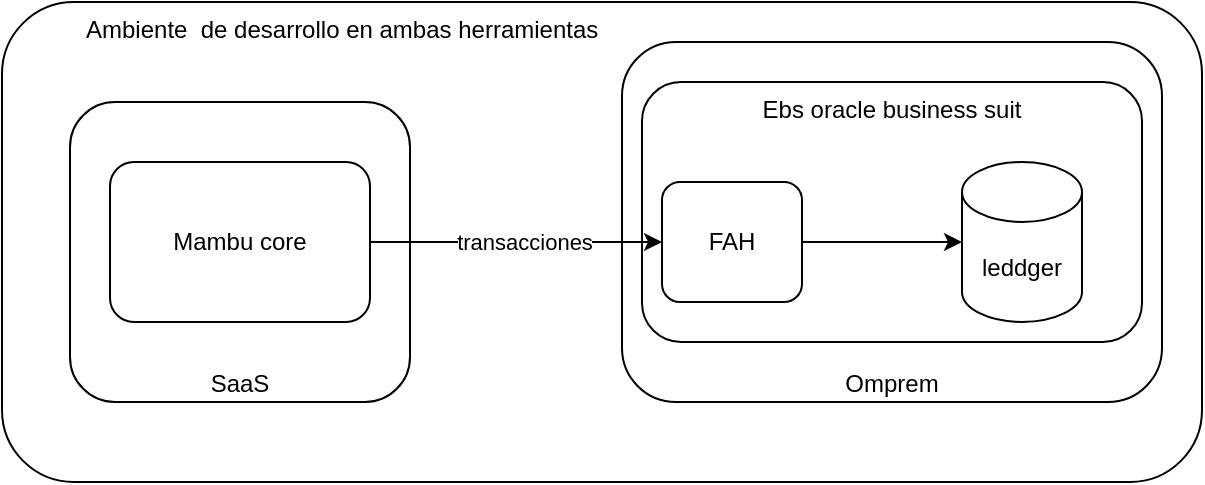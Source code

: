 <mxfile version="20.6.0" type="github" pages="2">
  <diagram id="9joGUydrtn-kThI4bQew" name="Estructura de la prueba">
    <mxGraphModel dx="1021" dy="461" grid="1" gridSize="10" guides="1" tooltips="1" connect="1" arrows="1" fold="1" page="1" pageScale="1" pageWidth="850" pageHeight="1100" math="0" shadow="0">
      <root>
        <mxCell id="0" />
        <mxCell id="1" parent="0" />
        <mxCell id="Y77LHZ3hvPIG6Uhx92q0-9" value="&lt;blockquote style=&quot;margin: 0 0 0 40px; border: none; padding: 0px;&quot;&gt;Ambiente&amp;nbsp; de desarrollo en ambas herramientas&lt;/blockquote&gt;" style="rounded=1;whiteSpace=wrap;html=1;verticalAlign=top;align=left;" parent="1" vertex="1">
          <mxGeometry x="140" y="70" width="600" height="240" as="geometry" />
        </mxCell>
        <mxCell id="Y77LHZ3hvPIG6Uhx92q0-11" value="Omprem" style="rounded=1;whiteSpace=wrap;html=1;verticalAlign=bottom;" parent="1" vertex="1">
          <mxGeometry x="450" y="90" width="270" height="180" as="geometry" />
        </mxCell>
        <mxCell id="Y77LHZ3hvPIG6Uhx92q0-3" value="Ebs oracle business suit" style="rounded=1;whiteSpace=wrap;html=1;verticalAlign=top;" parent="1" vertex="1">
          <mxGeometry x="460" y="110" width="250" height="130" as="geometry" />
        </mxCell>
        <mxCell id="Y77LHZ3hvPIG6Uhx92q0-10" value="SaaS" style="rounded=1;whiteSpace=wrap;html=1;verticalAlign=bottom;" parent="1" vertex="1">
          <mxGeometry x="174" y="120" width="170" height="150" as="geometry" />
        </mxCell>
        <mxCell id="Y77LHZ3hvPIG6Uhx92q0-5" style="edgeStyle=orthogonalEdgeStyle;rounded=0;orthogonalLoop=1;jettySize=auto;html=1;" parent="1" source="Y77LHZ3hvPIG6Uhx92q0-1" target="Y77LHZ3hvPIG6Uhx92q0-4" edge="1">
          <mxGeometry relative="1" as="geometry">
            <Array as="points">
              <mxPoint x="400" y="190" />
              <mxPoint x="400" y="190" />
            </Array>
          </mxGeometry>
        </mxCell>
        <mxCell id="Y77LHZ3hvPIG6Uhx92q0-6" value="transacciones" style="edgeLabel;html=1;align=center;verticalAlign=middle;resizable=0;points=[];" parent="Y77LHZ3hvPIG6Uhx92q0-5" vertex="1" connectable="0">
          <mxGeometry x="-0.377" y="-3" relative="1" as="geometry">
            <mxPoint x="31" y="-3" as="offset" />
          </mxGeometry>
        </mxCell>
        <mxCell id="Y77LHZ3hvPIG6Uhx92q0-1" value="Mambu core" style="rounded=1;whiteSpace=wrap;html=1;verticalAlign=middle;align=center;" parent="1" vertex="1">
          <mxGeometry x="194" y="150" width="130" height="80" as="geometry" />
        </mxCell>
        <mxCell id="Y77LHZ3hvPIG6Uhx92q0-8" style="edgeStyle=orthogonalEdgeStyle;rounded=0;orthogonalLoop=1;jettySize=auto;html=1;" parent="1" source="Y77LHZ3hvPIG6Uhx92q0-4" target="Y77LHZ3hvPIG6Uhx92q0-7" edge="1">
          <mxGeometry relative="1" as="geometry" />
        </mxCell>
        <mxCell id="Y77LHZ3hvPIG6Uhx92q0-4" value="FAH" style="rounded=1;whiteSpace=wrap;html=1;" parent="1" vertex="1">
          <mxGeometry x="470" y="160" width="70" height="60" as="geometry" />
        </mxCell>
        <mxCell id="Y77LHZ3hvPIG6Uhx92q0-7" value="leddger" style="shape=cylinder3;whiteSpace=wrap;html=1;boundedLbl=1;backgroundOutline=1;size=15;" parent="1" vertex="1">
          <mxGeometry x="620" y="150" width="60" height="80" as="geometry" />
        </mxCell>
      </root>
    </mxGraphModel>
  </diagram>
  <diagram id="0U5DOR2fBuPd5olkYzlk" name="Participantes">
    <mxGraphModel dx="544" dy="1716" grid="1" gridSize="10" guides="1" tooltips="1" connect="1" arrows="1" fold="1" page="1" pageScale="1" pageWidth="850" pageHeight="1100" math="0" shadow="0">
      <root>
        <mxCell id="0" />
        <mxCell id="1" parent="0" />
        <mxCell id="yyFZwHAtODBluQ9owanC-114" value="&lt;blockquote style=&quot;margin: 0 0 0 40px; border: none; padding: 0px;&quot;&gt;&lt;font style=&quot;font-size: 27px;&quot;&gt;&lt;b&gt;Preparación&lt;/b&gt;&lt;/font&gt;&lt;/blockquote&gt;" style="rounded=1;whiteSpace=wrap;html=1;shadow=0;glass=0;sketch=1;fontSize=12;verticalAlign=top;align=center;spacingLeft=26;fillColor=#dae8fc;strokeColor=#6c8ebf;" parent="1" vertex="1">
          <mxGeometry x="860" y="-70" width="2260" height="80" as="geometry" />
        </mxCell>
        <mxCell id="yyFZwHAtODBluQ9owanC-110" value="" style="edgeStyle=orthogonalEdgeStyle;rounded=0;orthogonalLoop=1;jettySize=auto;html=1;fontSize=12;" parent="1" source="yyFZwHAtODBluQ9owanC-104" target="yyFZwHAtODBluQ9owanC-109" edge="1">
          <mxGeometry relative="1" as="geometry" />
        </mxCell>
        <mxCell id="yyFZwHAtODBluQ9owanC-111" value="Entrega" style="edgeLabel;html=1;align=center;verticalAlign=middle;resizable=0;points=[];fontSize=12;" parent="yyFZwHAtODBluQ9owanC-110" vertex="1" connectable="0">
          <mxGeometry x="-0.25" y="2" relative="1" as="geometry">
            <mxPoint y="1" as="offset" />
          </mxGeometry>
        </mxCell>
        <mxCell id="yyFZwHAtODBluQ9owanC-104" value="" style="rounded=1;whiteSpace=wrap;html=1;shadow=0;glass=0;sketch=1;fontSize=12;fillColor=#fff2cc;strokeColor=#d6b656;" parent="1" vertex="1">
          <mxGeometry x="2740" y="146" width="300" height="455" as="geometry" />
        </mxCell>
        <mxCell id="yyFZwHAtODBluQ9owanC-92" value="" style="group;sketch=1;fillColor=#fff2cc;strokeColor=#d6b656;" parent="1" vertex="1" connectable="0">
          <mxGeometry x="900" y="490" width="410" height="120" as="geometry" />
        </mxCell>
        <mxCell id="yyFZwHAtODBluQ9owanC-87" value="" style="rounded=1;whiteSpace=wrap;html=1;shadow=0;glass=0;sketch=1;fontSize=12;fillColor=#fff2cc;strokeColor=#d6b656;" parent="yyFZwHAtODBluQ9owanC-92" vertex="1">
          <mxGeometry width="410.0" height="120" as="geometry" />
        </mxCell>
        <mxCell id="yyFZwHAtODBluQ9owanC-89" value="&lt;font style=&quot;font-size: 12px;&quot;&gt;&lt;span style=&quot;caret-color: rgb(0, 0, 0); color: rgb(0, 0, 0); font-family: Calibri, sans-serif; font-style: normal; font-variant-caps: normal; font-weight: 400; letter-spacing: normal; text-align: start; text-indent: -24px; text-transform: none; word-spacing: 0px; text-size-adjust: auto; -webkit-text-stroke-width: 0px; text-decoration: none; float: none; display: inline !important;&quot;&gt;Fecha&lt;br&gt;&lt;/span&gt;&lt;span style=&quot;caret-color: rgb(0, 0, 0); font-family: Calibri, sans-serif; text-indent: -24px; text-size-adjust: auto;&quot;&gt;Dia: Miercoles&lt;br&gt;Numero dia: 31&amp;nbsp;&lt;br&gt;Mes: Agosto&lt;/span&gt;&lt;/font&gt;" style="text;whiteSpace=wrap;html=1;fillColor=#e1d5e7;strokeColor=#9673a6;rounded=1;" parent="yyFZwHAtODBluQ9owanC-92" vertex="1">
          <mxGeometry y="26.947" width="126.059" height="66.101" as="geometry" />
        </mxCell>
        <mxCell id="yyFZwHAtODBluQ9owanC-90" value="Sanchez Romero Dario &lt;b&gt;Javier &lt;/b&gt;" style="text;whiteSpace=wrap;html=1;align=center;verticalAlign=middle;fillColor=#dae8fc;strokeColor=#6c8ebf;rounded=1;" parent="yyFZwHAtODBluQ9owanC-92" vertex="1">
          <mxGeometry x="164" y="26.943" width="182.222" height="28.364" as="geometry" />
        </mxCell>
        <mxCell id="yyFZwHAtODBluQ9owanC-58" value="" style="group" parent="1" vertex="1" connectable="0">
          <mxGeometry x="1412.5" y="280" width="335" height="225" as="geometry" />
        </mxCell>
        <mxCell id="yyFZwHAtODBluQ9owanC-59" value="" style="group" parent="yyFZwHAtODBluQ9owanC-58" vertex="1" connectable="0">
          <mxGeometry width="335.0" height="183.333" as="geometry" />
        </mxCell>
        <mxCell id="yyFZwHAtODBluQ9owanC-55" value="" style="rounded=1;whiteSpace=wrap;html=1;shadow=0;glass=0;sketch=1;fillColor=#fff2cc;strokeColor=#d6b656;" parent="yyFZwHAtODBluQ9owanC-59" vertex="1">
          <mxGeometry width="335.0" height="183.333" as="geometry" />
        </mxCell>
        <mxCell id="yyFZwHAtODBluQ9owanC-56" value="&lt;font style=&quot;font-size: 12px;&quot;&gt;&lt;span style=&quot;caret-color: rgb(0, 0, 0); color: rgb(0, 0, 0); font-family: Calibri, sans-serif; font-style: normal; font-variant-caps: normal; font-weight: 400; letter-spacing: normal; text-align: start; text-indent: -24px; text-transform: none; word-spacing: 0px; text-size-adjust: auto; -webkit-text-stroke-width: 0px; text-decoration: none; float: none; display: inline !important;&quot;&gt;Fecha&lt;br&gt;&lt;/span&gt;&lt;span style=&quot;caret-color: rgb(0, 0, 0); font-family: Calibri, sans-serif; text-indent: -24px; text-size-adjust: auto;&quot;&gt;Dia: Miercoles&lt;br&gt;Numero dia: 31&amp;nbsp;&lt;br&gt;Mes: Agosto&lt;/span&gt;&lt;/font&gt;" style="text;whiteSpace=wrap;html=1;fillColor=#e1d5e7;strokeColor=#9673a6;rounded=1;" parent="yyFZwHAtODBluQ9owanC-59" vertex="1">
          <mxGeometry y="45.053" width="103.768" height="93.219" as="geometry" />
        </mxCell>
        <mxCell id="yyFZwHAtODBluQ9owanC-57" value="&lt;span style=&quot;color: rgb(51, 51, 51); font-family: Calibri, sans-serif; font-size: 14.667px; text-indent: -24px; caret-color: rgb(0, 0, 0);&quot;&gt;Documentacion de las tramas y mapeo contable&lt;/span&gt;" style="text;html=1;strokeColor=none;fillColor=none;align=center;verticalAlign=middle;whiteSpace=wrap;rounded=0;shadow=0;glass=0;sketch=1;" parent="yyFZwHAtODBluQ9owanC-59" vertex="1">
          <mxGeometry x="10" width="320" height="34.32" as="geometry" />
        </mxCell>
        <mxCell id="yyFZwHAtODBluQ9owanC-41" value="" style="group" parent="1" vertex="1" connectable="0">
          <mxGeometry x="900" y="275" width="410" height="265" as="geometry" />
        </mxCell>
        <mxCell id="yyFZwHAtODBluQ9owanC-42" value="" style="rounded=1;whiteSpace=wrap;html=1;shadow=0;glass=0;sketch=1;fillColor=#fff2cc;strokeColor=#d6b656;" parent="yyFZwHAtODBluQ9owanC-41" vertex="1">
          <mxGeometry width="410" height="190" as="geometry" />
        </mxCell>
        <mxCell id="yyFZwHAtODBluQ9owanC-43" value="&lt;span style=&quot;caret-color: rgb(0, 0, 0); color: rgb(0, 0, 0); font-family: Calibri, sans-serif; font-size: 14.667px; font-style: normal; font-variant-caps: normal; font-weight: 400; letter-spacing: normal; text-align: start; text-indent: -24px; text-transform: none; word-spacing: 0px; text-size-adjust: auto; -webkit-text-stroke-width: 0px; text-decoration: none; float: none; display: inline !important;&quot;&gt;Fecha&lt;br&gt;&lt;/span&gt;&lt;span style=&quot;caret-color: rgb(0, 0, 0); font-family: Calibri, sans-serif; font-size: 14.667px; text-indent: -24px; text-size-adjust: auto;&quot;&gt;Dia: Miercoles&lt;br&gt;Numero dia: 31&amp;nbsp;&lt;br&gt;Mes: Agosto&lt;/span&gt;" style="text;whiteSpace=wrap;html=1;fillColor=#e1d5e7;strokeColor=#9673a6;rounded=1;" parent="yyFZwHAtODBluQ9owanC-41" vertex="1">
          <mxGeometry y="57.16" width="127" height="92.84" as="geometry" />
        </mxCell>
        <mxCell id="yyFZwHAtODBluQ9owanC-40" value="" style="group" parent="1" vertex="1" connectable="0">
          <mxGeometry x="890" y="37" width="410" height="153" as="geometry" />
        </mxCell>
        <mxCell id="yyFZwHAtODBluQ9owanC-18" value="" style="rounded=1;whiteSpace=wrap;html=1;shadow=0;glass=0;sketch=1;fillColor=#fff2cc;strokeColor=#d6b656;" parent="yyFZwHAtODBluQ9owanC-40" vertex="1">
          <mxGeometry width="410" height="153" as="geometry" />
        </mxCell>
        <mxCell id="yyFZwHAtODBluQ9owanC-37" value="&lt;span style=&quot;caret-color: rgb(0, 0, 0); color: rgb(0, 0, 0); font-family: Calibri, sans-serif; font-size: 14.667px; font-style: normal; font-variant-caps: normal; font-weight: 400; letter-spacing: normal; text-align: start; text-indent: -24px; text-transform: none; word-spacing: 0px; text-size-adjust: auto; -webkit-text-stroke-width: 0px; text-decoration: none; float: none; display: inline !important;&quot;&gt;Fecha&lt;br&gt;&lt;/span&gt;&lt;span style=&quot;caret-color: rgb(0, 0, 0); font-family: Calibri, sans-serif; font-size: 14.667px; text-indent: -24px; text-size-adjust: auto;&quot;&gt;Dia:Viernes &lt;br&gt;Numero dia: 26&amp;nbsp;&lt;br&gt;Mes: Agosto&lt;/span&gt;" style="text;whiteSpace=wrap;html=1;fillColor=#e1d5e7;strokeColor=#9673a6;rounded=1;" parent="yyFZwHAtODBluQ9owanC-40" vertex="1">
          <mxGeometry y="33" width="127" height="81.5" as="geometry" />
        </mxCell>
        <mxCell id="yyFZwHAtODBluQ9owanC-27" value="Construye" style="edgeStyle=orthogonalEdgeStyle;rounded=0;orthogonalLoop=1;jettySize=auto;html=1;entryX=0;entryY=0.5;entryDx=0;entryDy=0;exitX=1;exitY=0.5;exitDx=0;exitDy=0;" parent="1" source="yyFZwHAtODBluQ9owanC-42" target="yyFZwHAtODBluQ9owanC-55" edge="1">
          <mxGeometry relative="1" as="geometry">
            <mxPoint x="1295" y="401.765" as="sourcePoint" />
            <mxPoint x="1365" y="325.0" as="targetPoint" />
          </mxGeometry>
        </mxCell>
        <mxCell id="yyFZwHAtODBluQ9owanC-19" style="edgeStyle=orthogonalEdgeStyle;rounded=0;orthogonalLoop=1;jettySize=auto;html=1;entryX=0;entryY=0.5;entryDx=0;entryDy=0;" parent="1" source="yyFZwHAtODBluQ9owanC-18" target="yyFZwHAtODBluQ9owanC-6" edge="1">
          <mxGeometry relative="1" as="geometry" />
        </mxCell>
        <mxCell id="yyFZwHAtODBluQ9owanC-20" value="Proporcionar" style="edgeLabel;html=1;align=center;verticalAlign=middle;resizable=0;points=[];" parent="yyFZwHAtODBluQ9owanC-19" vertex="1" connectable="0">
          <mxGeometry x="-0.13" y="1" relative="1" as="geometry">
            <mxPoint x="10" y="1" as="offset" />
          </mxGeometry>
        </mxCell>
        <mxCell id="yyFZwHAtODBluQ9owanC-1" value="REY CEDIEL &lt;b&gt;GIOVANNY &lt;/b&gt;" style="text;whiteSpace=wrap;html=1;fillColor=#dae8fc;strokeColor=#6c8ebf;align=center;verticalAlign=middle;rounded=1;" parent="1" vertex="1">
          <mxGeometry x="1040" y="57" width="240" height="40" as="geometry" />
        </mxCell>
        <mxCell id="yyFZwHAtODBluQ9owanC-2" value="&lt;b&gt;MAURICIO&lt;/b&gt; XAVIER FLORES GAVELA&amp;nbsp;" style="text;whiteSpace=wrap;html=1;align=center;verticalAlign=middle;fillColor=#dae8fc;strokeColor=#6c8ebf;rounded=1;" parent="1" vertex="1">
          <mxGeometry x="1040" y="117" width="240" height="40" as="geometry" />
        </mxCell>
        <mxCell id="yyFZwHAtODBluQ9owanC-4" value="Vilana &lt;b&gt;Angela&lt;/b&gt; del Rocio " style="text;whiteSpace=wrap;html=1;align=center;verticalAlign=middle;fillColor=#dae8fc;strokeColor=#6c8ebf;rounded=1;" parent="1" vertex="1">
          <mxGeometry x="1040" y="406.5" width="240" height="40" as="geometry" />
        </mxCell>
        <mxCell id="flIRon2r9QYOS1E9W8c--3" style="edgeStyle=orthogonalEdgeStyle;rounded=0;orthogonalLoop=1;jettySize=auto;html=1;" edge="1" parent="1" source="yyFZwHAtODBluQ9owanC-6" target="yyFZwHAtODBluQ9owanC-30">
          <mxGeometry relative="1" as="geometry" />
        </mxCell>
        <mxCell id="yyFZwHAtODBluQ9owanC-6" value="&lt;span style=&quot;caret-color: rgb(0, 0, 0); font-family: Calibri, sans-serif; font-size: 14.667px; text-align: start; text-indent: -24px; text-size-adjust: auto;&quot;&gt;Ejemplos de tramas de las transacciones&lt;/span&gt;" style="text;whiteSpace=wrap;html=1;fillColor=#fff2cc;strokeColor=#d6b656;align=center;verticalAlign=top;rounded=1;sketch=1;" parent="1" vertex="1">
          <mxGeometry x="1460" y="32" width="240" height="163" as="geometry" />
        </mxCell>
        <mxCell id="yyFZwHAtODBluQ9owanC-9" value="&lt;span style=&quot;caret-color: rgb(0, 0, 0); font-family: Calibri, sans-serif; font-size: 14.667px; text-align: start; text-indent: -24px; text-size-adjust: auto;&quot;&gt;Desembolso de Créditos&lt;/span&gt;" style="whiteSpace=wrap;html=1;fillColor=#d5e8d4;strokeColor=#82b366;rounded=1;" parent="1" vertex="1">
          <mxGeometry x="1495" y="102" width="170" height="30" as="geometry" />
        </mxCell>
        <mxCell id="yyFZwHAtODBluQ9owanC-11" value="&lt;span style=&quot;caret-color: rgb(0, 0, 0); font-family: Calibri, sans-serif; font-size: 14.667px; text-align: start; text-indent: -24px; text-size-adjust: auto;&quot;&gt;Accrual de Intereses&lt;/span&gt;" style="whiteSpace=wrap;html=1;fillColor=#d5e8d4;strokeColor=#82b366;rounded=1;" parent="1" vertex="1">
          <mxGeometry x="1495" y="152" width="170" height="30" as="geometry" />
        </mxCell>
        <mxCell id="yyFZwHAtODBluQ9owanC-21" value="REY CEDIEL &lt;b&gt;GIOVANNY &lt;/b&gt;" style="text;whiteSpace=wrap;html=1;fillColor=#dae8fc;strokeColor=#6c8ebf;align=center;verticalAlign=middle;rounded=1;" parent="1" vertex="1">
          <mxGeometry x="1040" y="296.5" width="240" height="40" as="geometry" />
        </mxCell>
        <mxCell id="yyFZwHAtODBluQ9owanC-22" value="&lt;b&gt;MAURICIO&lt;/b&gt; XAVIER FLORES GAVELA&amp;nbsp;" style="text;whiteSpace=wrap;html=1;align=center;verticalAlign=middle;fillColor=#dae8fc;strokeColor=#6c8ebf;rounded=1;" parent="1" vertex="1">
          <mxGeometry x="1040" y="356.5" width="240" height="40" as="geometry" />
        </mxCell>
        <mxCell id="yyFZwHAtODBluQ9owanC-33" value="" style="edgeStyle=orthogonalEdgeStyle;rounded=0;orthogonalLoop=1;jettySize=auto;html=1;exitX=1;exitY=0.5;exitDx=0;exitDy=0;entryX=0;entryY=0.5;entryDx=0;entryDy=0;" parent="1" source="yyFZwHAtODBluQ9owanC-55" target="yyFZwHAtODBluQ9owanC-76" edge="1">
          <mxGeometry relative="1" as="geometry">
            <mxPoint x="1750" y="350" as="sourcePoint" />
            <mxPoint x="1850" y="375.0" as="targetPoint" />
          </mxGeometry>
        </mxCell>
        <mxCell id="yyFZwHAtODBluQ9owanC-34" value="Entregar" style="edgeLabel;html=1;align=center;verticalAlign=middle;resizable=0;points=[];" parent="yyFZwHAtODBluQ9owanC-33" vertex="1" connectable="0">
          <mxGeometry x="-0.062" relative="1" as="geometry">
            <mxPoint as="offset" />
          </mxGeometry>
        </mxCell>
        <mxCell id="yyFZwHAtODBluQ9owanC-26" value="Tramas y mapeo contable" style="shape=document;whiteSpace=wrap;html=1;boundedLbl=1;rounded=1;shadow=0;glass=0;sketch=1;gradientColor=none;" parent="1" vertex="1">
          <mxGeometry x="1552.5" y="333.5" width="120" height="80" as="geometry" />
        </mxCell>
        <mxCell id="yyFZwHAtODBluQ9owanC-30" value="&lt;span style=&quot;font-family: Calibri, sans-serif; font-size: 14.667px; text-align: start; text-indent: -24px; caret-color: rgb(0, 0, 0);&quot;&gt;-Desembolso de Créditos&lt;br&gt;&lt;/span&gt;&lt;span style=&quot;font-family: Calibri, sans-serif; font-size: 14.667px; text-align: start; text-indent: -24px; caret-color: rgb(0, 0, 0);&quot;&gt;-Accrual de Intereses&lt;/span&gt;&lt;span style=&quot;font-family: Calibri, sans-serif; font-size: 14.667px; text-align: start; text-indent: -24px; caret-color: rgb(0, 0, 0);&quot;&gt;&lt;br&gt;&lt;/span&gt;" style="shape=document;whiteSpace=wrap;html=1;boundedLbl=1;rounded=1;shadow=0;glass=0;sketch=1;gradientColor=none;" parent="1" vertex="1">
          <mxGeometry x="1747.5" y="60.25" width="182.5" height="106.5" as="geometry" />
        </mxCell>
        <mxCell id="yyFZwHAtODBluQ9owanC-72" style="edgeStyle=orthogonalEdgeStyle;rounded=0;orthogonalLoop=1;jettySize=auto;html=1;fontSize=12;" parent="1" source="yyFZwHAtODBluQ9owanC-90" edge="1">
          <mxGeometry relative="1" as="geometry">
            <mxPoint x="1613" y="560" as="sourcePoint" />
            <mxPoint x="1360" y="370" as="targetPoint" />
          </mxGeometry>
        </mxCell>
        <mxCell id="yyFZwHAtODBluQ9owanC-74" value="Apoya" style="edgeLabel;html=1;align=center;verticalAlign=middle;resizable=0;points=[];fontSize=12;" parent="yyFZwHAtODBluQ9owanC-72" vertex="1" connectable="0">
          <mxGeometry x="0.097" y="-4" relative="1" as="geometry">
            <mxPoint as="offset" />
          </mxGeometry>
        </mxCell>
        <mxCell id="yyFZwHAtODBluQ9owanC-75" value="" style="group" parent="1" vertex="1" connectable="0">
          <mxGeometry x="1910" y="297" width="400" height="153" as="geometry" />
        </mxCell>
        <mxCell id="yyFZwHAtODBluQ9owanC-76" value="" style="rounded=1;whiteSpace=wrap;html=1;shadow=0;glass=0;sketch=1;fillColor=#fff2cc;strokeColor=#d6b656;" parent="yyFZwHAtODBluQ9owanC-75" vertex="1">
          <mxGeometry width="400" height="153" as="geometry" />
        </mxCell>
        <mxCell id="yyFZwHAtODBluQ9owanC-77" value="&lt;span style=&quot;caret-color: rgb(0, 0, 0); color: rgb(0, 0, 0); font-family: Calibri, sans-serif; font-size: 14.667px; font-style: normal; font-variant-caps: normal; font-weight: 400; letter-spacing: normal; text-align: start; text-indent: -24px; text-transform: none; word-spacing: 0px; text-size-adjust: auto; -webkit-text-stroke-width: 0px; text-decoration: none; float: none; display: inline !important;&quot;&gt;Fecha&lt;br&gt;&lt;/span&gt;&lt;span style=&quot;caret-color: rgb(0, 0, 0); font-family: Calibri, sans-serif; font-size: 14.667px; text-indent: -24px; text-size-adjust: auto;&quot;&gt;Dia:Jueves&lt;br&gt;Numero dia: 1&amp;nbsp;&lt;br&gt;Mes: Septiembre&lt;/span&gt;" style="text;whiteSpace=wrap;html=1;fillColor=#e1d5e7;strokeColor=#9673a6;rounded=1;" parent="yyFZwHAtODBluQ9owanC-75" vertex="1">
          <mxGeometry y="33" width="123.902" height="81.5" as="geometry" />
        </mxCell>
        <mxCell id="yyFZwHAtODBluQ9owanC-5" value="Anago Soria &lt;b&gt;Nancy&lt;/b&gt; Marianela " style="text;whiteSpace=wrap;html=1;align=center;verticalAlign=middle;fillColor=#dae8fc;strokeColor=#6c8ebf;rounded=1;" parent="yyFZwHAtODBluQ9owanC-75" vertex="1">
          <mxGeometry x="136.585" y="30" width="204.878" height="40" as="geometry" />
        </mxCell>
        <mxCell id="yyFZwHAtODBluQ9owanC-107" style="edgeStyle=orthogonalEdgeStyle;rounded=0;orthogonalLoop=1;jettySize=auto;html=1;entryX=0;entryY=0.5;entryDx=0;entryDy=0;fontSize=12;" parent="1" source="yyFZwHAtODBluQ9owanC-78" target="yyFZwHAtODBluQ9owanC-104" edge="1">
          <mxGeometry relative="1" as="geometry" />
        </mxCell>
        <mxCell id="yyFZwHAtODBluQ9owanC-78" value="" style="whiteSpace=wrap;html=1;fillColor=#fff2cc;strokeColor=#d6b656;rounded=1;shadow=0;glass=0;sketch=1;" parent="1" vertex="1">
          <mxGeometry x="2450" y="305.25" width="180" height="136.5" as="geometry" />
        </mxCell>
        <mxCell id="yyFZwHAtODBluQ9owanC-79" value="" style="edgeStyle=orthogonalEdgeStyle;rounded=0;orthogonalLoop=1;jettySize=auto;html=1;fontSize=12;" parent="1" source="yyFZwHAtODBluQ9owanC-76" target="yyFZwHAtODBluQ9owanC-78" edge="1">
          <mxGeometry relative="1" as="geometry" />
        </mxCell>
        <mxCell id="yyFZwHAtODBluQ9owanC-80" value="Certifica" style="edgeLabel;html=1;align=center;verticalAlign=middle;resizable=0;points=[];fontSize=12;" parent="yyFZwHAtODBluQ9owanC-79" vertex="1" connectable="0">
          <mxGeometry x="-0.007" y="-1" relative="1" as="geometry">
            <mxPoint as="offset" />
          </mxGeometry>
        </mxCell>
        <mxCell id="yyFZwHAtODBluQ9owanC-81" value="Tramas y mapeo contable" style="shape=document;whiteSpace=wrap;html=1;boundedLbl=1;rounded=1;shadow=0;glass=0;sketch=1;gradientColor=none;" parent="1" vertex="1">
          <mxGeometry x="2470" y="318.25" width="120" height="80" as="geometry" />
        </mxCell>
        <mxCell id="yyFZwHAtODBluQ9owanC-93" value="REY CEDIEL &lt;b&gt;GIOVANNY &lt;/b&gt;" style="text;whiteSpace=wrap;html=1;fillColor=#dae8fc;strokeColor=#6c8ebf;align=center;verticalAlign=middle;rounded=1;" parent="1" vertex="1">
          <mxGeometry x="2770" y="241" width="240" height="40" as="geometry" />
        </mxCell>
        <mxCell id="yyFZwHAtODBluQ9owanC-94" value="&lt;b&gt;MAURICIO&lt;/b&gt; XAVIER FLORES GAVELA&amp;nbsp;" style="text;whiteSpace=wrap;html=1;align=center;verticalAlign=middle;fillColor=#dae8fc;strokeColor=#6c8ebf;rounded=1;" parent="1" vertex="1">
          <mxGeometry x="2770" y="301" width="240" height="40" as="geometry" />
        </mxCell>
        <mxCell id="yyFZwHAtODBluQ9owanC-95" value="Vilana &lt;b&gt;Angela&lt;/b&gt; del Rocio " style="text;whiteSpace=wrap;html=1;align=center;verticalAlign=middle;fillColor=#dae8fc;strokeColor=#6c8ebf;rounded=1;" parent="1" vertex="1">
          <mxGeometry x="2770" y="531" width="240" height="40" as="geometry" />
        </mxCell>
        <mxCell id="yyFZwHAtODBluQ9owanC-96" value="REY CEDIEL &lt;b&gt;GIOVANNY &lt;/b&gt;" style="text;whiteSpace=wrap;html=1;fillColor=#dae8fc;strokeColor=#6c8ebf;align=center;verticalAlign=middle;rounded=1;" parent="1" vertex="1">
          <mxGeometry x="2770" y="421" width="240" height="40" as="geometry" />
        </mxCell>
        <mxCell id="yyFZwHAtODBluQ9owanC-97" value="&lt;b&gt;MAURICIO&lt;/b&gt; XAVIER FLORES GAVELA&amp;nbsp;" style="text;whiteSpace=wrap;html=1;align=center;verticalAlign=middle;fillColor=#dae8fc;strokeColor=#6c8ebf;rounded=1;" parent="1" vertex="1">
          <mxGeometry x="2770" y="481" width="240" height="40" as="geometry" />
        </mxCell>
        <mxCell id="yyFZwHAtODBluQ9owanC-102" value="Sanchez Romero Dario &lt;b&gt;Javier &lt;/b&gt;" style="text;whiteSpace=wrap;html=1;align=center;verticalAlign=middle;fillColor=#dae8fc;strokeColor=#6c8ebf;rounded=1;" parent="1" vertex="1">
          <mxGeometry x="2770" y="361" width="240" height="40" as="geometry" />
        </mxCell>
        <mxCell id="yyFZwHAtODBluQ9owanC-103" value="Anago Soria &lt;b&gt;Nancy&lt;/b&gt; Marianela " style="text;whiteSpace=wrap;html=1;align=center;verticalAlign=middle;fillColor=#dae8fc;strokeColor=#6c8ebf;rounded=1;" parent="1" vertex="1">
          <mxGeometry x="2770" y="181" width="240" height="40" as="geometry" />
        </mxCell>
        <mxCell id="yyFZwHAtODBluQ9owanC-113" value="" style="edgeStyle=orthogonalEdgeStyle;rounded=0;orthogonalLoop=1;jettySize=auto;html=1;fontSize=12;startArrow=none;" parent="1" source="flIRon2r9QYOS1E9W8c--1" target="yyFZwHAtODBluQ9owanC-112" edge="1">
          <mxGeometry relative="1" as="geometry" />
        </mxCell>
        <mxCell id="yyFZwHAtODBluQ9owanC-109" value="Evol" style="rounded=1;whiteSpace=wrap;html=1;shadow=0;glass=0;sketch=1;fontSize=12;fillColor=#fff2cc;strokeColor=#d6b656;" parent="1" vertex="1">
          <mxGeometry x="3130" y="352.5" width="70" height="42" as="geometry" />
        </mxCell>
        <mxCell id="yyFZwHAtODBluQ9owanC-112" value="Ejecutar" style="rounded=1;whiteSpace=wrap;html=1;shadow=0;glass=0;sketch=1;fontSize=12;fillColor=#fff2cc;strokeColor=#d6b656;" parent="1" vertex="1">
          <mxGeometry x="3420" y="352.5" width="70" height="42" as="geometry" />
        </mxCell>
        <mxCell id="flIRon2r9QYOS1E9W8c--1" value="Preparar" style="rounded=1;whiteSpace=wrap;html=1;shadow=0;glass=0;sketch=1;fontSize=12;fillColor=#fff2cc;strokeColor=#d6b656;" vertex="1" parent="1">
          <mxGeometry x="3280" y="352.5" width="70" height="42" as="geometry" />
        </mxCell>
        <mxCell id="flIRon2r9QYOS1E9W8c--2" value="" style="edgeStyle=orthogonalEdgeStyle;rounded=0;orthogonalLoop=1;jettySize=auto;html=1;fontSize=12;endArrow=none;" edge="1" parent="1" source="yyFZwHAtODBluQ9owanC-109" target="flIRon2r9QYOS1E9W8c--1">
          <mxGeometry relative="1" as="geometry">
            <mxPoint x="3200" y="373.5" as="sourcePoint" />
            <mxPoint x="3420" y="373.5" as="targetPoint" />
          </mxGeometry>
        </mxCell>
      </root>
    </mxGraphModel>
  </diagram>
</mxfile>
